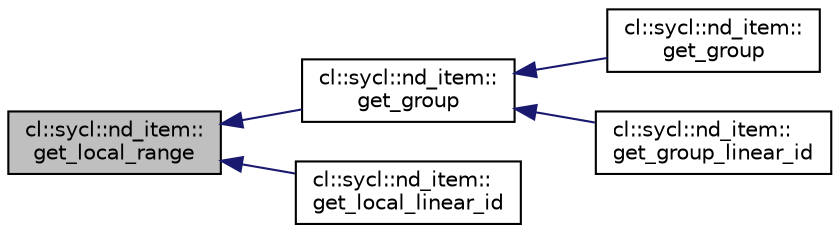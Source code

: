 digraph "cl::sycl::nd_item::get_local_range"
{
 // INTERACTIVE_SVG=YES
  bgcolor="transparent";
  edge [fontname="Helvetica",fontsize="10",labelfontname="Helvetica",labelfontsize="10"];
  node [fontname="Helvetica",fontsize="10",shape=record];
  rankdir="LR";
  Node1 [label="cl::sycl::nd_item::\lget_local_range",height=0.2,width=0.4,color="black", fillcolor="grey75", style="filled", fontcolor="black"];
  Node1 -> Node2 [dir="back",color="midnightblue",fontsize="10",style="solid",fontname="Helvetica"];
  Node2 [label="cl::sycl::nd_item::\lget_group",height=0.2,width=0.4,color="black",URL="$group__parallelism.html#ab71779683ef24439cff0aac8a14484ff",tooltip="Return the constituent group group representing the work-group&#39;s position within the overall nd_range..."];
  Node2 -> Node3 [dir="back",color="midnightblue",fontsize="10",style="solid",fontname="Helvetica"];
  Node3 [label="cl::sycl::nd_item::\lget_group",height=0.2,width=0.4,color="black",URL="$group__parallelism.html#a73f33f7765b74a169a6ca1f0094fc9d5",tooltip="Return the constituent element of the group id representing the work-group;s position within the over..."];
  Node2 -> Node4 [dir="back",color="midnightblue",fontsize="10",style="solid",fontname="Helvetica"];
  Node4 [label="cl::sycl::nd_item::\lget_group_linear_id",height=0.2,width=0.4,color="black",URL="$group__parallelism.html#ae8a7125f4a4e63599b0302fdb4c6f534",tooltip="Return the flattened id of the current work-group. "];
  Node1 -> Node5 [dir="back",color="midnightblue",fontsize="10",style="solid",fontname="Helvetica"];
  Node5 [label="cl::sycl::nd_item::\lget_local_linear_id",height=0.2,width=0.4,color="black",URL="$group__parallelism.html#a73915805265e10910ea20772ce56c2bd",tooltip="Return the flattened id of the current work-item within the current work-group. "];
}
